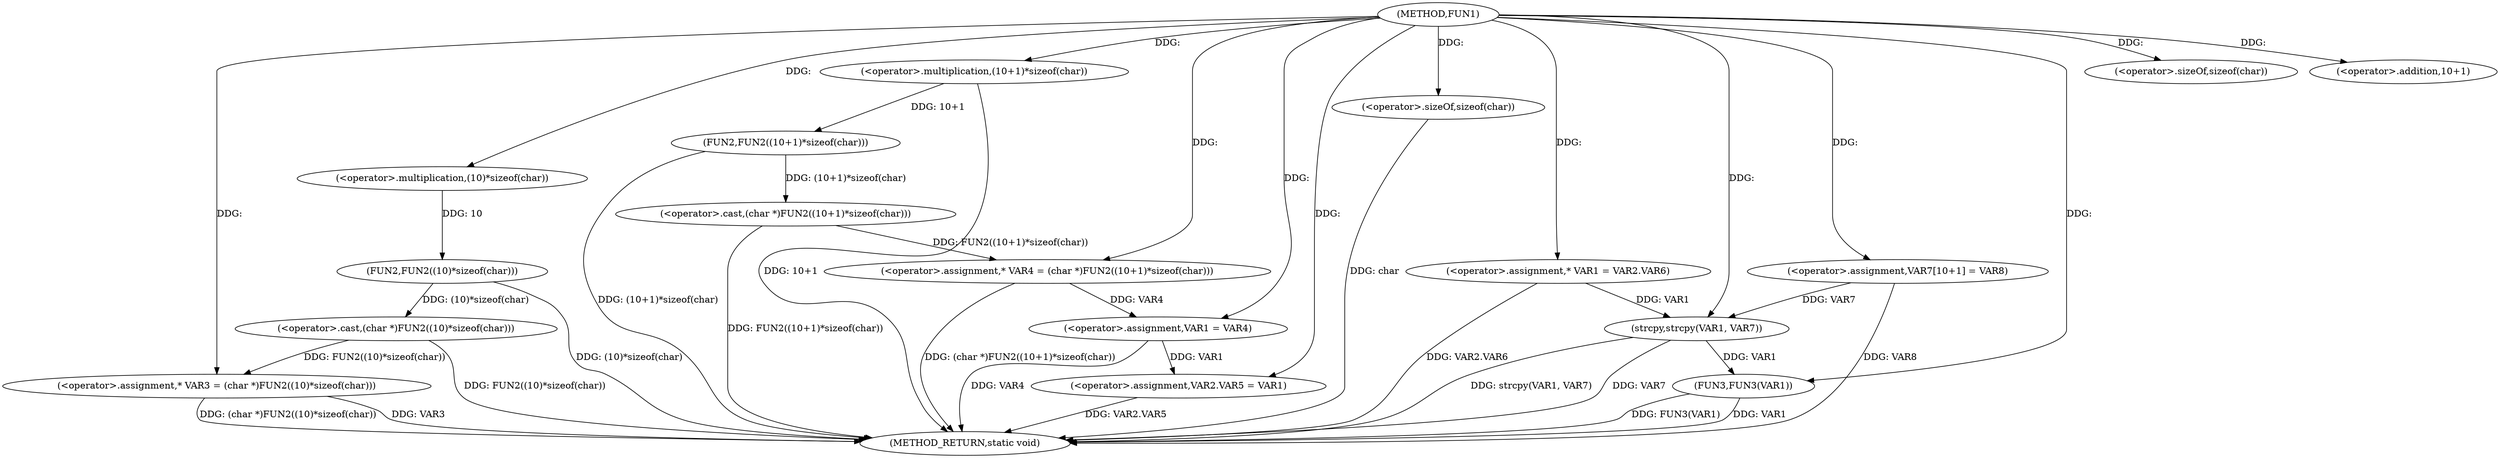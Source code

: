 digraph FUN1 {  
"1000100" [label = "(METHOD,FUN1)" ]
"1000151" [label = "(METHOD_RETURN,static void)" ]
"1000105" [label = "(<operator>.assignment,* VAR3 = (char *)FUN2((10)*sizeof(char)))" ]
"1000107" [label = "(<operator>.cast,(char *)FUN2((10)*sizeof(char)))" ]
"1000109" [label = "(FUN2,FUN2((10)*sizeof(char)))" ]
"1000110" [label = "(<operator>.multiplication,(10)*sizeof(char))" ]
"1000112" [label = "(<operator>.sizeOf,sizeof(char))" ]
"1000115" [label = "(<operator>.assignment,* VAR4 = (char *)FUN2((10+1)*sizeof(char)))" ]
"1000117" [label = "(<operator>.cast,(char *)FUN2((10+1)*sizeof(char)))" ]
"1000119" [label = "(FUN2,FUN2((10+1)*sizeof(char)))" ]
"1000120" [label = "(<operator>.multiplication,(10+1)*sizeof(char))" ]
"1000121" [label = "(<operator>.addition,10+1)" ]
"1000124" [label = "(<operator>.sizeOf,sizeof(char))" ]
"1000126" [label = "(<operator>.assignment,VAR1 = VAR4)" ]
"1000129" [label = "(<operator>.assignment,VAR2.VAR5 = VAR1)" ]
"1000136" [label = "(<operator>.assignment,* VAR1 = VAR2.VAR6)" ]
"1000143" [label = "(<operator>.assignment,VAR7[10+1] = VAR8)" ]
"1000146" [label = "(strcpy,strcpy(VAR1, VAR7))" ]
"1000149" [label = "(FUN3,FUN3(VAR1))" ]
  "1000115" -> "1000151"  [ label = "DDG: (char *)FUN2((10+1)*sizeof(char))"] 
  "1000124" -> "1000151"  [ label = "DDG: char"] 
  "1000105" -> "1000151"  [ label = "DDG: (char *)FUN2((10)*sizeof(char))"] 
  "1000149" -> "1000151"  [ label = "DDG: VAR1"] 
  "1000117" -> "1000151"  [ label = "DDG: FUN2((10+1)*sizeof(char))"] 
  "1000146" -> "1000151"  [ label = "DDG: strcpy(VAR1, VAR7)"] 
  "1000129" -> "1000151"  [ label = "DDG: VAR2.VAR5"] 
  "1000120" -> "1000151"  [ label = "DDG: 10+1"] 
  "1000149" -> "1000151"  [ label = "DDG: FUN3(VAR1)"] 
  "1000146" -> "1000151"  [ label = "DDG: VAR7"] 
  "1000109" -> "1000151"  [ label = "DDG: (10)*sizeof(char)"] 
  "1000119" -> "1000151"  [ label = "DDG: (10+1)*sizeof(char)"] 
  "1000143" -> "1000151"  [ label = "DDG: VAR8"] 
  "1000126" -> "1000151"  [ label = "DDG: VAR4"] 
  "1000136" -> "1000151"  [ label = "DDG: VAR2.VAR6"] 
  "1000105" -> "1000151"  [ label = "DDG: VAR3"] 
  "1000107" -> "1000151"  [ label = "DDG: FUN2((10)*sizeof(char))"] 
  "1000107" -> "1000105"  [ label = "DDG: FUN2((10)*sizeof(char))"] 
  "1000100" -> "1000105"  [ label = "DDG: "] 
  "1000109" -> "1000107"  [ label = "DDG: (10)*sizeof(char)"] 
  "1000110" -> "1000109"  [ label = "DDG: 10"] 
  "1000100" -> "1000110"  [ label = "DDG: "] 
  "1000100" -> "1000112"  [ label = "DDG: "] 
  "1000117" -> "1000115"  [ label = "DDG: FUN2((10+1)*sizeof(char))"] 
  "1000100" -> "1000115"  [ label = "DDG: "] 
  "1000119" -> "1000117"  [ label = "DDG: (10+1)*sizeof(char)"] 
  "1000120" -> "1000119"  [ label = "DDG: 10+1"] 
  "1000100" -> "1000120"  [ label = "DDG: "] 
  "1000100" -> "1000121"  [ label = "DDG: "] 
  "1000100" -> "1000124"  [ label = "DDG: "] 
  "1000115" -> "1000126"  [ label = "DDG: VAR4"] 
  "1000100" -> "1000126"  [ label = "DDG: "] 
  "1000126" -> "1000129"  [ label = "DDG: VAR1"] 
  "1000100" -> "1000129"  [ label = "DDG: "] 
  "1000100" -> "1000136"  [ label = "DDG: "] 
  "1000100" -> "1000143"  [ label = "DDG: "] 
  "1000136" -> "1000146"  [ label = "DDG: VAR1"] 
  "1000100" -> "1000146"  [ label = "DDG: "] 
  "1000143" -> "1000146"  [ label = "DDG: VAR7"] 
  "1000146" -> "1000149"  [ label = "DDG: VAR1"] 
  "1000100" -> "1000149"  [ label = "DDG: "] 
}
